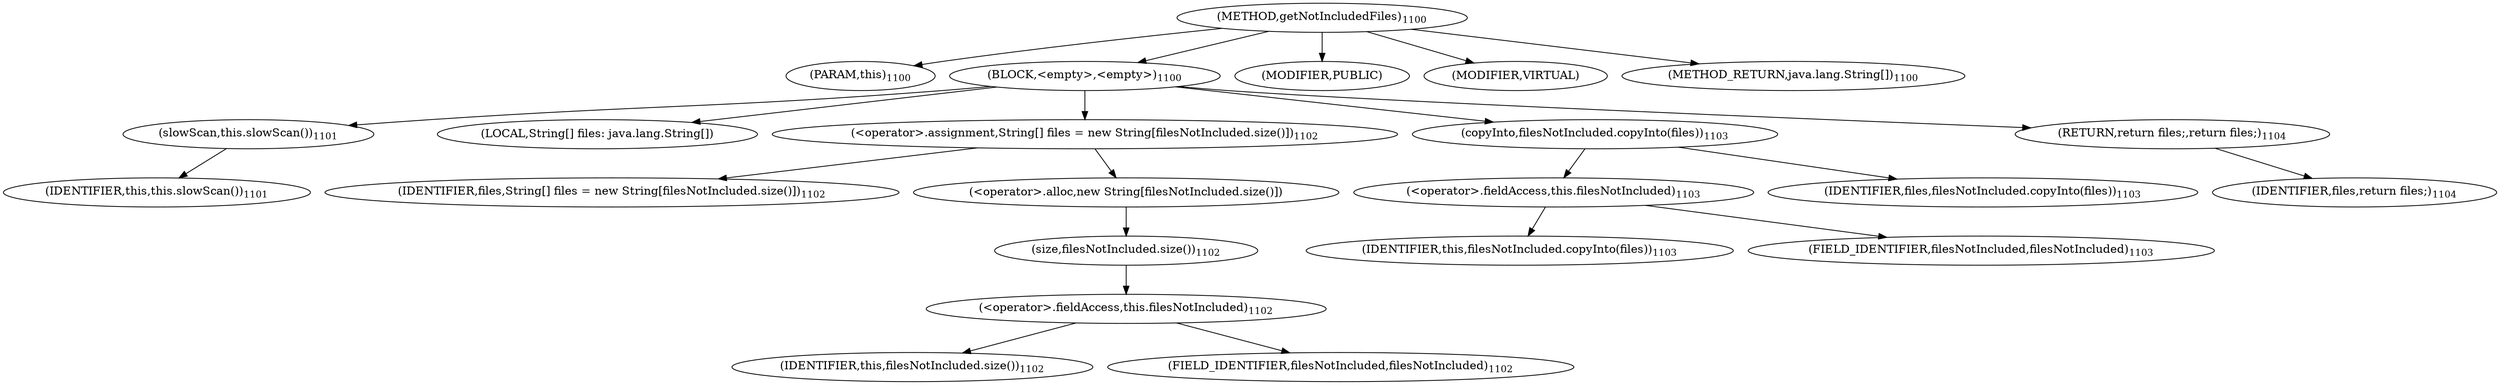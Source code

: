 digraph "getNotIncludedFiles" {  
"1974" [label = <(METHOD,getNotIncludedFiles)<SUB>1100</SUB>> ]
"77" [label = <(PARAM,this)<SUB>1100</SUB>> ]
"1975" [label = <(BLOCK,&lt;empty&gt;,&lt;empty&gt;)<SUB>1100</SUB>> ]
"1976" [label = <(slowScan,this.slowScan())<SUB>1101</SUB>> ]
"76" [label = <(IDENTIFIER,this,this.slowScan())<SUB>1101</SUB>> ]
"1977" [label = <(LOCAL,String[] files: java.lang.String[])> ]
"1978" [label = <(&lt;operator&gt;.assignment,String[] files = new String[filesNotIncluded.size()])<SUB>1102</SUB>> ]
"1979" [label = <(IDENTIFIER,files,String[] files = new String[filesNotIncluded.size()])<SUB>1102</SUB>> ]
"1980" [label = <(&lt;operator&gt;.alloc,new String[filesNotIncluded.size()])> ]
"1981" [label = <(size,filesNotIncluded.size())<SUB>1102</SUB>> ]
"1982" [label = <(&lt;operator&gt;.fieldAccess,this.filesNotIncluded)<SUB>1102</SUB>> ]
"1983" [label = <(IDENTIFIER,this,filesNotIncluded.size())<SUB>1102</SUB>> ]
"1984" [label = <(FIELD_IDENTIFIER,filesNotIncluded,filesNotIncluded)<SUB>1102</SUB>> ]
"1985" [label = <(copyInto,filesNotIncluded.copyInto(files))<SUB>1103</SUB>> ]
"1986" [label = <(&lt;operator&gt;.fieldAccess,this.filesNotIncluded)<SUB>1103</SUB>> ]
"1987" [label = <(IDENTIFIER,this,filesNotIncluded.copyInto(files))<SUB>1103</SUB>> ]
"1988" [label = <(FIELD_IDENTIFIER,filesNotIncluded,filesNotIncluded)<SUB>1103</SUB>> ]
"1989" [label = <(IDENTIFIER,files,filesNotIncluded.copyInto(files))<SUB>1103</SUB>> ]
"1990" [label = <(RETURN,return files;,return files;)<SUB>1104</SUB>> ]
"1991" [label = <(IDENTIFIER,files,return files;)<SUB>1104</SUB>> ]
"1992" [label = <(MODIFIER,PUBLIC)> ]
"1993" [label = <(MODIFIER,VIRTUAL)> ]
"1994" [label = <(METHOD_RETURN,java.lang.String[])<SUB>1100</SUB>> ]
  "1974" -> "77" 
  "1974" -> "1975" 
  "1974" -> "1992" 
  "1974" -> "1993" 
  "1974" -> "1994" 
  "1975" -> "1976" 
  "1975" -> "1977" 
  "1975" -> "1978" 
  "1975" -> "1985" 
  "1975" -> "1990" 
  "1976" -> "76" 
  "1978" -> "1979" 
  "1978" -> "1980" 
  "1980" -> "1981" 
  "1981" -> "1982" 
  "1982" -> "1983" 
  "1982" -> "1984" 
  "1985" -> "1986" 
  "1985" -> "1989" 
  "1986" -> "1987" 
  "1986" -> "1988" 
  "1990" -> "1991" 
}
